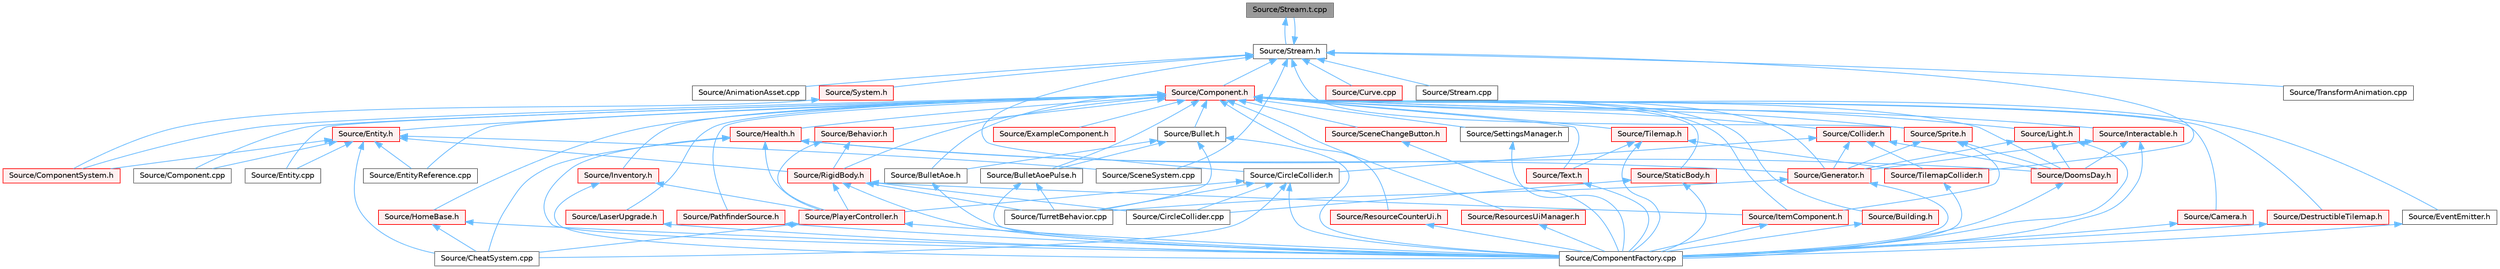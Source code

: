 digraph "Source/Stream.t.cpp"
{
 // LATEX_PDF_SIZE
  bgcolor="transparent";
  edge [fontname=Helvetica,fontsize=10,labelfontname=Helvetica,labelfontsize=10];
  node [fontname=Helvetica,fontsize=10,shape=box,height=0.2,width=0.4];
  Node1 [id="Node000001",label="Source/Stream.t.cpp",height=0.2,width=0.4,color="gray40", fillcolor="grey60", style="filled", fontcolor="black",tooltip="JSON File reading/writing."];
  Node1 -> Node2 [id="edge1_Node000001_Node000002",dir="back",color="steelblue1",style="solid",tooltip=" "];
  Node2 [id="Node000002",label="Source/Stream.h",height=0.2,width=0.4,color="grey40", fillcolor="white", style="filled",URL="$de/dd1/Stream_8h.html",tooltip="JSON File reading/writing."];
  Node2 -> Node3 [id="edge2_Node000002_Node000003",dir="back",color="steelblue1",style="solid",tooltip=" "];
  Node3 [id="Node000003",label="Source/AnimationAsset.cpp",height=0.2,width=0.4,color="grey40", fillcolor="white", style="filled",URL="$dc/d5d/AnimationAsset_8cpp.html",tooltip="Asset that contains information about a spritesheet animation."];
  Node2 -> Node4 [id="edge3_Node000002_Node000004",dir="back",color="steelblue1",style="solid",tooltip=" "];
  Node4 [id="Node000004",label="Source/CircleCollider.h",height=0.2,width=0.4,color="grey40", fillcolor="white", style="filled",URL="$dc/d8f/CircleCollider_8h.html",tooltip="Circle-shaped collider."];
  Node4 -> Node5 [id="edge4_Node000004_Node000005",dir="back",color="steelblue1",style="solid",tooltip=" "];
  Node5 [id="Node000005",label="Source/CheatSystem.cpp",height=0.2,width=0.4,color="grey40", fillcolor="white", style="filled",URL="$da/d87/CheatSystem_8cpp.html",tooltip="CheatSystem Class definition."];
  Node4 -> Node6 [id="edge5_Node000004_Node000006",dir="back",color="steelblue1",style="solid",tooltip=" "];
  Node6 [id="Node000006",label="Source/CircleCollider.cpp",height=0.2,width=0.4,color="grey40", fillcolor="white", style="filled",URL="$db/db5/CircleCollider_8cpp.html",tooltip="Circle-shaped collider."];
  Node4 -> Node7 [id="edge6_Node000004_Node000007",dir="back",color="steelblue1",style="solid",tooltip=" "];
  Node7 [id="Node000007",label="Source/ComponentFactory.cpp",height=0.2,width=0.4,color="grey40", fillcolor="white", style="filled",URL="$dc/def/ComponentFactory_8cpp.html",tooltip="Definitions for the component factory class."];
  Node4 -> Node8 [id="edge7_Node000004_Node000008",dir="back",color="steelblue1",style="solid",tooltip=" "];
  Node8 [id="Node000008",label="Source/PlayerController.h",height=0.2,width=0.4,color="red", fillcolor="#FFF0F0", style="filled",URL="$db/db4/PlayerController_8h.html",tooltip="PlayerController Behaviour Class."];
  Node8 -> Node5 [id="edge8_Node000008_Node000005",dir="back",color="steelblue1",style="solid",tooltip=" "];
  Node8 -> Node7 [id="edge9_Node000008_Node000007",dir="back",color="steelblue1",style="solid",tooltip=" "];
  Node4 -> Node12 [id="edge10_Node000004_Node000012",dir="back",color="steelblue1",style="solid",tooltip=" "];
  Node12 [id="Node000012",label="Source/TurretBehavior.cpp",height=0.2,width=0.4,color="grey40", fillcolor="white", style="filled",URL="$dc/d0a/TurretBehavior_8cpp.html",tooltip="Behavior Compenent for Basic Turret"];
  Node2 -> Node13 [id="edge11_Node000002_Node000013",dir="back",color="steelblue1",style="solid",tooltip=" "];
  Node13 [id="Node000013",label="Source/Component.h",height=0.2,width=0.4,color="red", fillcolor="#FFF0F0", style="filled",URL="$d0/da1/Component_8h.html",tooltip="Virtual component header."];
  Node13 -> Node14 [id="edge12_Node000013_Node000014",dir="back",color="steelblue1",style="solid",tooltip=" "];
  Node14 [id="Node000014",label="Source/Behavior.h",height=0.2,width=0.4,color="red", fillcolor="#FFF0F0", style="filled",URL="$d8/dd5/Behavior_8h.html",tooltip="Virtual behavior component header."];
  Node14 -> Node8 [id="edge13_Node000014_Node000008",dir="back",color="steelblue1",style="solid",tooltip=" "];
  Node14 -> Node67 [id="edge14_Node000014_Node000067",dir="back",color="steelblue1",style="solid",tooltip=" "];
  Node67 [id="Node000067",label="Source/RigidBody.h",height=0.2,width=0.4,color="red", fillcolor="#FFF0F0", style="filled",URL="$dc/da0/RigidBody_8h_source.html",tooltip=" "];
  Node67 -> Node6 [id="edge15_Node000067_Node000006",dir="back",color="steelblue1",style="solid",tooltip=" "];
  Node67 -> Node7 [id="edge16_Node000067_Node000007",dir="back",color="steelblue1",style="solid",tooltip=" "];
  Node67 -> Node33 [id="edge17_Node000067_Node000033",dir="back",color="steelblue1",style="solid",tooltip=" "];
  Node33 [id="Node000033",label="Source/ItemComponent.h",height=0.2,width=0.4,color="red", fillcolor="#FFF0F0", style="filled",URL="$d0/d5d/ItemComponent_8h.html",tooltip="Item in the world that can be picked up."];
  Node33 -> Node7 [id="edge18_Node000033_Node000007",dir="back",color="steelblue1",style="solid",tooltip=" "];
  Node67 -> Node8 [id="edge19_Node000067_Node000008",dir="back",color="steelblue1",style="solid",tooltip=" "];
  Node67 -> Node12 [id="edge20_Node000067_Node000012",dir="back",color="steelblue1",style="solid",tooltip=" "];
  Node13 -> Node86 [id="edge21_Node000013_Node000086",dir="back",color="steelblue1",style="solid",tooltip=" "];
  Node86 [id="Node000086",label="Source/Building.h",height=0.2,width=0.4,color="red", fillcolor="#FFF0F0", style="filled",URL="$d8/dac/Building_8h.html",tooltip="Building Component Class."];
  Node86 -> Node7 [id="edge22_Node000086_Node000007",dir="back",color="steelblue1",style="solid",tooltip=" "];
  Node13 -> Node87 [id="edge23_Node000013_Node000087",dir="back",color="steelblue1",style="solid",tooltip=" "];
  Node87 [id="Node000087",label="Source/Bullet.h",height=0.2,width=0.4,color="grey40", fillcolor="white", style="filled",URL="$d4/d9a/Bullet_8h_source.html",tooltip=" "];
  Node87 -> Node88 [id="edge24_Node000087_Node000088",dir="back",color="steelblue1",style="solid",tooltip=" "];
  Node88 [id="Node000088",label="Source/BulletAoe.h",height=0.2,width=0.4,color="grey40", fillcolor="white", style="filled",URL="$db/d2f/BulletAoe_8h_source.html",tooltip=" "];
  Node88 -> Node7 [id="edge25_Node000088_Node000007",dir="back",color="steelblue1",style="solid",tooltip=" "];
  Node87 -> Node89 [id="edge26_Node000087_Node000089",dir="back",color="steelblue1",style="solid",tooltip=" "];
  Node89 [id="Node000089",label="Source/BulletAoePulse.h",height=0.2,width=0.4,color="grey40", fillcolor="white", style="filled",URL="$d2/d2a/BulletAoePulse_8h_source.html",tooltip=" "];
  Node89 -> Node7 [id="edge27_Node000089_Node000007",dir="back",color="steelblue1",style="solid",tooltip=" "];
  Node89 -> Node12 [id="edge28_Node000089_Node000012",dir="back",color="steelblue1",style="solid",tooltip=" "];
  Node87 -> Node7 [id="edge29_Node000087_Node000007",dir="back",color="steelblue1",style="solid",tooltip=" "];
  Node87 -> Node12 [id="edge30_Node000087_Node000012",dir="back",color="steelblue1",style="solid",tooltip=" "];
  Node13 -> Node88 [id="edge31_Node000013_Node000088",dir="back",color="steelblue1",style="solid",tooltip=" "];
  Node13 -> Node89 [id="edge32_Node000013_Node000089",dir="back",color="steelblue1",style="solid",tooltip=" "];
  Node13 -> Node90 [id="edge33_Node000013_Node000090",dir="back",color="steelblue1",style="solid",tooltip=" "];
  Node90 [id="Node000090",label="Source/Camera.h",height=0.2,width=0.4,color="red", fillcolor="#FFF0F0", style="filled",URL="$dd/de4/Camera_8h.html",tooltip="Camera component for rendering."];
  Node90 -> Node7 [id="edge34_Node000090_Node000007",dir="back",color="steelblue1",style="solid",tooltip=" "];
  Node13 -> Node102 [id="edge35_Node000013_Node000102",dir="back",color="steelblue1",style="solid",tooltip=" "];
  Node102 [id="Node000102",label="Source/Collider.h",height=0.2,width=0.4,color="red", fillcolor="#FFF0F0", style="filled",URL="$de/d94/Collider_8h.html",tooltip="Base component for detecting collisions."];
  Node102 -> Node4 [id="edge36_Node000102_Node000004",dir="back",color="steelblue1",style="solid",tooltip=" "];
  Node102 -> Node27 [id="edge37_Node000102_Node000027",dir="back",color="steelblue1",style="solid",tooltip=" "];
  Node27 [id="Node000027",label="Source/DoomsDay.h",height=0.2,width=0.4,color="red", fillcolor="#FFF0F0", style="filled",URL="$de/d36/DoomsDay_8h_source.html",tooltip=" "];
  Node27 -> Node7 [id="edge38_Node000027_Node000007",dir="back",color="steelblue1",style="solid",tooltip=" "];
  Node102 -> Node29 [id="edge39_Node000102_Node000029",dir="back",color="steelblue1",style="solid",tooltip=" "];
  Node29 [id="Node000029",label="Source/Generator.h",height=0.2,width=0.4,color="red", fillcolor="#FFF0F0", style="filled",URL="$d9/d12/Generator_8h_source.html",tooltip=" "];
  Node29 -> Node7 [id="edge40_Node000029_Node000007",dir="back",color="steelblue1",style="solid",tooltip=" "];
  Node29 -> Node12 [id="edge41_Node000029_Node000012",dir="back",color="steelblue1",style="solid",tooltip=" "];
  Node102 -> Node103 [id="edge42_Node000102_Node000103",dir="back",color="steelblue1",style="solid",tooltip=" "];
  Node103 [id="Node000103",label="Source/TilemapCollider.h",height=0.2,width=0.4,color="red", fillcolor="#FFF0F0", style="filled",URL="$d8/d92/TilemapCollider_8h.html",tooltip="tilemap collider"];
  Node103 -> Node7 [id="edge43_Node000103_Node000007",dir="back",color="steelblue1",style="solid",tooltip=" "];
  Node13 -> Node104 [id="edge44_Node000013_Node000104",dir="back",color="steelblue1",style="solid",tooltip=" "];
  Node104 [id="Node000104",label="Source/Component.cpp",height=0.2,width=0.4,color="grey40", fillcolor="white", style="filled",URL="$d4/d92/Component_8cpp.html",tooltip="Virtual component header."];
  Node13 -> Node105 [id="edge45_Node000013_Node000105",dir="back",color="steelblue1",style="solid",tooltip=" "];
  Node105 [id="Node000105",label="Source/ComponentSystem.h",height=0.2,width=0.4,color="red", fillcolor="#FFF0F0", style="filled",URL="$dc/dbb/ComponentSystem_8h.html",tooltip="System that keeps track of a specific kind of Component."];
  Node13 -> Node113 [id="edge46_Node000013_Node000113",dir="back",color="steelblue1",style="solid",tooltip=" "];
  Node113 [id="Node000113",label="Source/DestructibleTilemap.h",height=0.2,width=0.4,color="red", fillcolor="#FFF0F0", style="filled",URL="$da/d1e/DestructibleTilemap_8h.html",tooltip="Component responsible for handling the breaking of tiles with varrying strengths."];
  Node113 -> Node7 [id="edge47_Node000113_Node000007",dir="back",color="steelblue1",style="solid",tooltip=" "];
  Node13 -> Node27 [id="edge48_Node000013_Node000027",dir="back",color="steelblue1",style="solid",tooltip=" "];
  Node13 -> Node109 [id="edge49_Node000013_Node000109",dir="back",color="steelblue1",style="solid",tooltip=" "];
  Node109 [id="Node000109",label="Source/Entity.cpp",height=0.2,width=0.4,color="grey40", fillcolor="white", style="filled",URL="$df/de9/Entity_8cpp.html",tooltip="Function definitions for the Entity class."];
  Node13 -> Node114 [id="edge50_Node000013_Node000114",dir="back",color="steelblue1",style="solid",tooltip=" "];
  Node114 [id="Node000114",label="Source/Entity.h",height=0.2,width=0.4,color="red", fillcolor="#FFF0F0", style="filled",URL="$d4/da0/Entity_8h.html",tooltip="Entity class which holds Components."];
  Node114 -> Node5 [id="edge51_Node000114_Node000005",dir="back",color="steelblue1",style="solid",tooltip=" "];
  Node114 -> Node104 [id="edge52_Node000114_Node000104",dir="back",color="steelblue1",style="solid",tooltip=" "];
  Node114 -> Node105 [id="edge53_Node000114_Node000105",dir="back",color="steelblue1",style="solid",tooltip=" "];
  Node114 -> Node109 [id="edge54_Node000114_Node000109",dir="back",color="steelblue1",style="solid",tooltip=" "];
  Node114 -> Node144 [id="edge55_Node000114_Node000144",dir="back",color="steelblue1",style="solid",tooltip=" "];
  Node144 [id="Node000144",label="Source/EntityReference.cpp",height=0.2,width=0.4,color="grey40", fillcolor="white", style="filled",URL="$de/d23/EntityReference_8cpp.html",tooltip="a reference to an Entity in the scene"];
  Node114 -> Node67 [id="edge56_Node000114_Node000067",dir="back",color="steelblue1",style="solid",tooltip=" "];
  Node114 -> Node141 [id="edge57_Node000114_Node000141",dir="back",color="steelblue1",style="solid",tooltip=" "];
  Node141 [id="Node000141",label="Source/SceneSystem.cpp",height=0.2,width=0.4,color="grey40", fillcolor="white", style="filled",URL="$df/dce/SceneSystem_8cpp.html",tooltip="handles the process of resetting and changing scenes"];
  Node13 -> Node144 [id="edge58_Node000013_Node000144",dir="back",color="steelblue1",style="solid",tooltip=" "];
  Node13 -> Node151 [id="edge59_Node000013_Node000151",dir="back",color="steelblue1",style="solid",tooltip=" "];
  Node151 [id="Node000151",label="Source/EventEmitter.h",height=0.2,width=0.4,color="grey40", fillcolor="white", style="filled",URL="$db/df7/EventEmitter_8h_source.html",tooltip=" "];
  Node151 -> Node7 [id="edge60_Node000151_Node000007",dir="back",color="steelblue1",style="solid",tooltip=" "];
  Node13 -> Node152 [id="edge61_Node000013_Node000152",dir="back",color="steelblue1",style="solid",tooltip=" "];
  Node152 [id="Node000152",label="Source/ExampleComponent.h",height=0.2,width=0.4,color="red", fillcolor="#FFF0F0", style="filled",URL="$dd/db2/ExampleComponent_8h.html",tooltip="DESCRIPTION HERE."];
  Node13 -> Node29 [id="edge62_Node000013_Node000029",dir="back",color="steelblue1",style="solid",tooltip=" "];
  Node13 -> Node154 [id="edge63_Node000013_Node000154",dir="back",color="steelblue1",style="solid",tooltip=" "];
  Node154 [id="Node000154",label="Source/Health.h",height=0.2,width=0.4,color="red", fillcolor="#FFF0F0", style="filled",URL="$d6/d85/Health_8h_source.html",tooltip=" "];
  Node154 -> Node5 [id="edge64_Node000154_Node000005",dir="back",color="steelblue1",style="solid",tooltip=" "];
  Node154 -> Node7 [id="edge65_Node000154_Node000007",dir="back",color="steelblue1",style="solid",tooltip=" "];
  Node154 -> Node27 [id="edge66_Node000154_Node000027",dir="back",color="steelblue1",style="solid",tooltip=" "];
  Node154 -> Node29 [id="edge67_Node000154_Node000029",dir="back",color="steelblue1",style="solid",tooltip=" "];
  Node154 -> Node8 [id="edge68_Node000154_Node000008",dir="back",color="steelblue1",style="solid",tooltip=" "];
  Node13 -> Node31 [id="edge69_Node000013_Node000031",dir="back",color="steelblue1",style="solid",tooltip=" "];
  Node31 [id="Node000031",label="Source/HomeBase.h",height=0.2,width=0.4,color="red", fillcolor="#FFF0F0", style="filled",URL="$d9/d7c/HomeBase_8h_source.html",tooltip=" "];
  Node31 -> Node5 [id="edge70_Node000031_Node000005",dir="back",color="steelblue1",style="solid",tooltip=" "];
  Node31 -> Node7 [id="edge71_Node000031_Node000007",dir="back",color="steelblue1",style="solid",tooltip=" "];
  Node13 -> Node155 [id="edge72_Node000013_Node000155",dir="back",color="steelblue1",style="solid",tooltip=" "];
  Node155 [id="Node000155",label="Source/Interactable.h",height=0.2,width=0.4,color="red", fillcolor="#FFF0F0", style="filled",URL="$d6/dc1/Interactable_8h.html",tooltip="Component which can be interacted with by pressing a button when nearby."];
  Node155 -> Node7 [id="edge73_Node000155_Node000007",dir="back",color="steelblue1",style="solid",tooltip=" "];
  Node155 -> Node27 [id="edge74_Node000155_Node000027",dir="back",color="steelblue1",style="solid",tooltip=" "];
  Node155 -> Node29 [id="edge75_Node000155_Node000029",dir="back",color="steelblue1",style="solid",tooltip=" "];
  Node13 -> Node156 [id="edge76_Node000013_Node000156",dir="back",color="steelblue1",style="solid",tooltip=" "];
  Node156 [id="Node000156",label="Source/Inventory.h",height=0.2,width=0.4,color="red", fillcolor="#FFF0F0", style="filled",URL="$d8/d7e/Inventory_8h.html",tooltip="Inventory component that stores items."];
  Node156 -> Node7 [id="edge77_Node000156_Node000007",dir="back",color="steelblue1",style="solid",tooltip=" "];
  Node156 -> Node8 [id="edge78_Node000156_Node000008",dir="back",color="steelblue1",style="solid",tooltip=" "];
  Node13 -> Node33 [id="edge79_Node000013_Node000033",dir="back",color="steelblue1",style="solid",tooltip=" "];
  Node13 -> Node157 [id="edge80_Node000013_Node000157",dir="back",color="steelblue1",style="solid",tooltip=" "];
  Node157 [id="Node000157",label="Source/LaserUpgrade.h",height=0.2,width=0.4,color="red", fillcolor="#FFF0F0", style="filled",URL="$dc/d74/LaserUpgrade_8h.html",tooltip="collectable upgrade to the player's MiningLaser"];
  Node157 -> Node7 [id="edge81_Node000157_Node000007",dir="back",color="steelblue1",style="solid",tooltip=" "];
  Node13 -> Node158 [id="edge82_Node000013_Node000158",dir="back",color="steelblue1",style="solid",tooltip=" "];
  Node158 [id="Node000158",label="Source/Light.h",height=0.2,width=0.4,color="red", fillcolor="#FFF0F0", style="filled",URL="$d4/d73/Light_8h.html",tooltip="Light source component. It shines."];
  Node158 -> Node7 [id="edge83_Node000158_Node000007",dir="back",color="steelblue1",style="solid",tooltip=" "];
  Node158 -> Node27 [id="edge84_Node000158_Node000027",dir="back",color="steelblue1",style="solid",tooltip=" "];
  Node158 -> Node29 [id="edge85_Node000158_Node000029",dir="back",color="steelblue1",style="solid",tooltip=" "];
  Node13 -> Node159 [id="edge86_Node000013_Node000159",dir="back",color="steelblue1",style="solid",tooltip=" "];
  Node159 [id="Node000159",label="Source/PathfinderSource.h",height=0.2,width=0.4,color="red", fillcolor="#FFF0F0", style="filled",URL="$d1/dcd/PathfinderSource_8h.html",tooltip="Defines parent entity as the map for pathfinding."];
  Node159 -> Node7 [id="edge87_Node000159_Node000007",dir="back",color="steelblue1",style="solid",tooltip=" "];
  Node13 -> Node160 [id="edge88_Node000013_Node000160",dir="back",color="steelblue1",style="solid",tooltip=" "];
  Node160 [id="Node000160",label="Source/ResourceCounterUi.h",height=0.2,width=0.4,color="red", fillcolor="#FFF0F0", style="filled",URL="$dd/d9c/ResourceCounterUi_8h.html",tooltip="Ui Component that displays a resource sprite and a count."];
  Node160 -> Node7 [id="edge89_Node000160_Node000007",dir="back",color="steelblue1",style="solid",tooltip=" "];
  Node13 -> Node119 [id="edge90_Node000013_Node000119",dir="back",color="steelblue1",style="solid",tooltip=" "];
  Node119 [id="Node000119",label="Source/ResourcesUiManager.h",height=0.2,width=0.4,color="red", fillcolor="#FFF0F0", style="filled",URL="$d6/d1f/ResourcesUiManager_8h.html",tooltip="Component that manages the UI for displaying what resources a player currently has."];
  Node119 -> Node7 [id="edge91_Node000119_Node000007",dir="back",color="steelblue1",style="solid",tooltip=" "];
  Node13 -> Node67 [id="edge92_Node000013_Node000067",dir="back",color="steelblue1",style="solid",tooltip=" "];
  Node13 -> Node161 [id="edge93_Node000013_Node000161",dir="back",color="steelblue1",style="solid",tooltip=" "];
  Node161 [id="Node000161",label="Source/SceneChangeButton.h",height=0.2,width=0.4,color="red", fillcolor="#FFF0F0", style="filled",URL="$de/d19/SceneChangeButton_8h.html",tooltip="Component that changes the scene when clicked."];
  Node161 -> Node7 [id="edge94_Node000161_Node000007",dir="back",color="steelblue1",style="solid",tooltip=" "];
  Node13 -> Node120 [id="edge95_Node000013_Node000120",dir="back",color="steelblue1",style="solid",tooltip=" "];
  Node120 [id="Node000120",label="Source/SettingsManager.h",height=0.2,width=0.4,color="grey40", fillcolor="white", style="filled",URL="$d9/d4a/SettingsManager_8h.html",tooltip="Settings Manager Class."];
  Node120 -> Node7 [id="edge96_Node000120_Node000007",dir="back",color="steelblue1",style="solid",tooltip=" "];
  Node13 -> Node121 [id="edge97_Node000013_Node000121",dir="back",color="steelblue1",style="solid",tooltip=" "];
  Node121 [id="Node000121",label="Source/Sprite.h",height=0.2,width=0.4,color="red", fillcolor="#FFF0F0", style="filled",URL="$d7/d31/Sprite_8h_source.html",tooltip=" "];
  Node121 -> Node27 [id="edge98_Node000121_Node000027",dir="back",color="steelblue1",style="solid",tooltip=" "];
  Node121 -> Node29 [id="edge99_Node000121_Node000029",dir="back",color="steelblue1",style="solid",tooltip=" "];
  Node121 -> Node33 [id="edge100_Node000121_Node000033",dir="back",color="steelblue1",style="solid",tooltip=" "];
  Node13 -> Node162 [id="edge101_Node000013_Node000162",dir="back",color="steelblue1",style="solid",tooltip=" "];
  Node162 [id="Node000162",label="Source/StaticBody.h",height=0.2,width=0.4,color="red", fillcolor="#FFF0F0", style="filled",URL="$dd/d7f/StaticBody_8h.html",tooltip="pysics body which can be collided with and does not move"];
  Node162 -> Node6 [id="edge102_Node000162_Node000006",dir="back",color="steelblue1",style="solid",tooltip=" "];
  Node162 -> Node7 [id="edge103_Node000162_Node000007",dir="back",color="steelblue1",style="solid",tooltip=" "];
  Node13 -> Node148 [id="edge104_Node000013_Node000148",dir="back",color="steelblue1",style="solid",tooltip=" "];
  Node148 [id="Node000148",label="Source/Text.h",height=0.2,width=0.4,color="red", fillcolor="#FFF0F0", style="filled",URL="$d6/d35/Text_8h.html",tooltip="Component that makes use of Tilemap to draw text."];
  Node148 -> Node7 [id="edge105_Node000148_Node000007",dir="back",color="steelblue1",style="solid",tooltip=" "];
  Node13 -> Node147 [id="edge106_Node000013_Node000147",dir="back",color="steelblue1",style="solid",tooltip=" "];
  Node147 [id="Node000147",label="Source/Tilemap.h",height=0.2,width=0.4,color="red", fillcolor="#FFF0F0", style="filled",URL="$d8/d44/Tilemap_8h.html",tooltip="Tilemap component - loads and manages a tilemap array."];
  Node147 -> Node7 [id="edge107_Node000147_Node000007",dir="back",color="steelblue1",style="solid",tooltip=" "];
  Node147 -> Node148 [id="edge108_Node000147_Node000148",dir="back",color="steelblue1",style="solid",tooltip=" "];
  Node147 -> Node103 [id="edge109_Node000147_Node000103",dir="back",color="steelblue1",style="solid",tooltip=" "];
  Node2 -> Node172 [id="edge110_Node000002_Node000172",dir="back",color="steelblue1",style="solid",tooltip=" "];
  Node172 [id="Node000172",label="Source/Curve.cpp",height=0.2,width=0.4,color="red", fillcolor="#FFF0F0", style="filled",URL="$de/d47/Curve_8cpp.html",tooltip="class for interpolating between sequences of values"];
  Node2 -> Node141 [id="edge111_Node000002_Node000141",dir="back",color="steelblue1",style="solid",tooltip=" "];
  Node2 -> Node121 [id="edge112_Node000002_Node000121",dir="back",color="steelblue1",style="solid",tooltip=" "];
  Node2 -> Node176 [id="edge113_Node000002_Node000176",dir="back",color="steelblue1",style="solid",tooltip=" "];
  Node176 [id="Node000176",label="Source/Stream.cpp",height=0.2,width=0.4,color="grey40", fillcolor="white", style="filled",URL="$dd/d8c/Stream_8cpp.html",tooltip="JSON File reading/writing."];
  Node2 -> Node1 [id="edge114_Node000002_Node000001",dir="back",color="steelblue1",style="solid",tooltip=" "];
  Node2 -> Node177 [id="edge115_Node000002_Node000177",dir="back",color="steelblue1",style="solid",tooltip=" "];
  Node177 [id="Node000177",label="Source/System.h",height=0.2,width=0.4,color="red", fillcolor="#FFF0F0", style="filled",URL="$db/d39/System_8h.html",tooltip="Base class for all Systems."];
  Node177 -> Node105 [id="edge116_Node000177_Node000105",dir="back",color="steelblue1",style="solid",tooltip=" "];
  Node2 -> Node103 [id="edge117_Node000002_Node000103",dir="back",color="steelblue1",style="solid",tooltip=" "];
  Node2 -> Node175 [id="edge118_Node000002_Node000175",dir="back",color="steelblue1",style="solid",tooltip=" "];
  Node175 [id="Node000175",label="Source/TransformAnimation.cpp",height=0.2,width=0.4,color="grey40", fillcolor="white", style="filled",URL="$d8/dcc/TransformAnimation_8cpp.html",tooltip="Asset that animates a Transform with Curves."];
}
